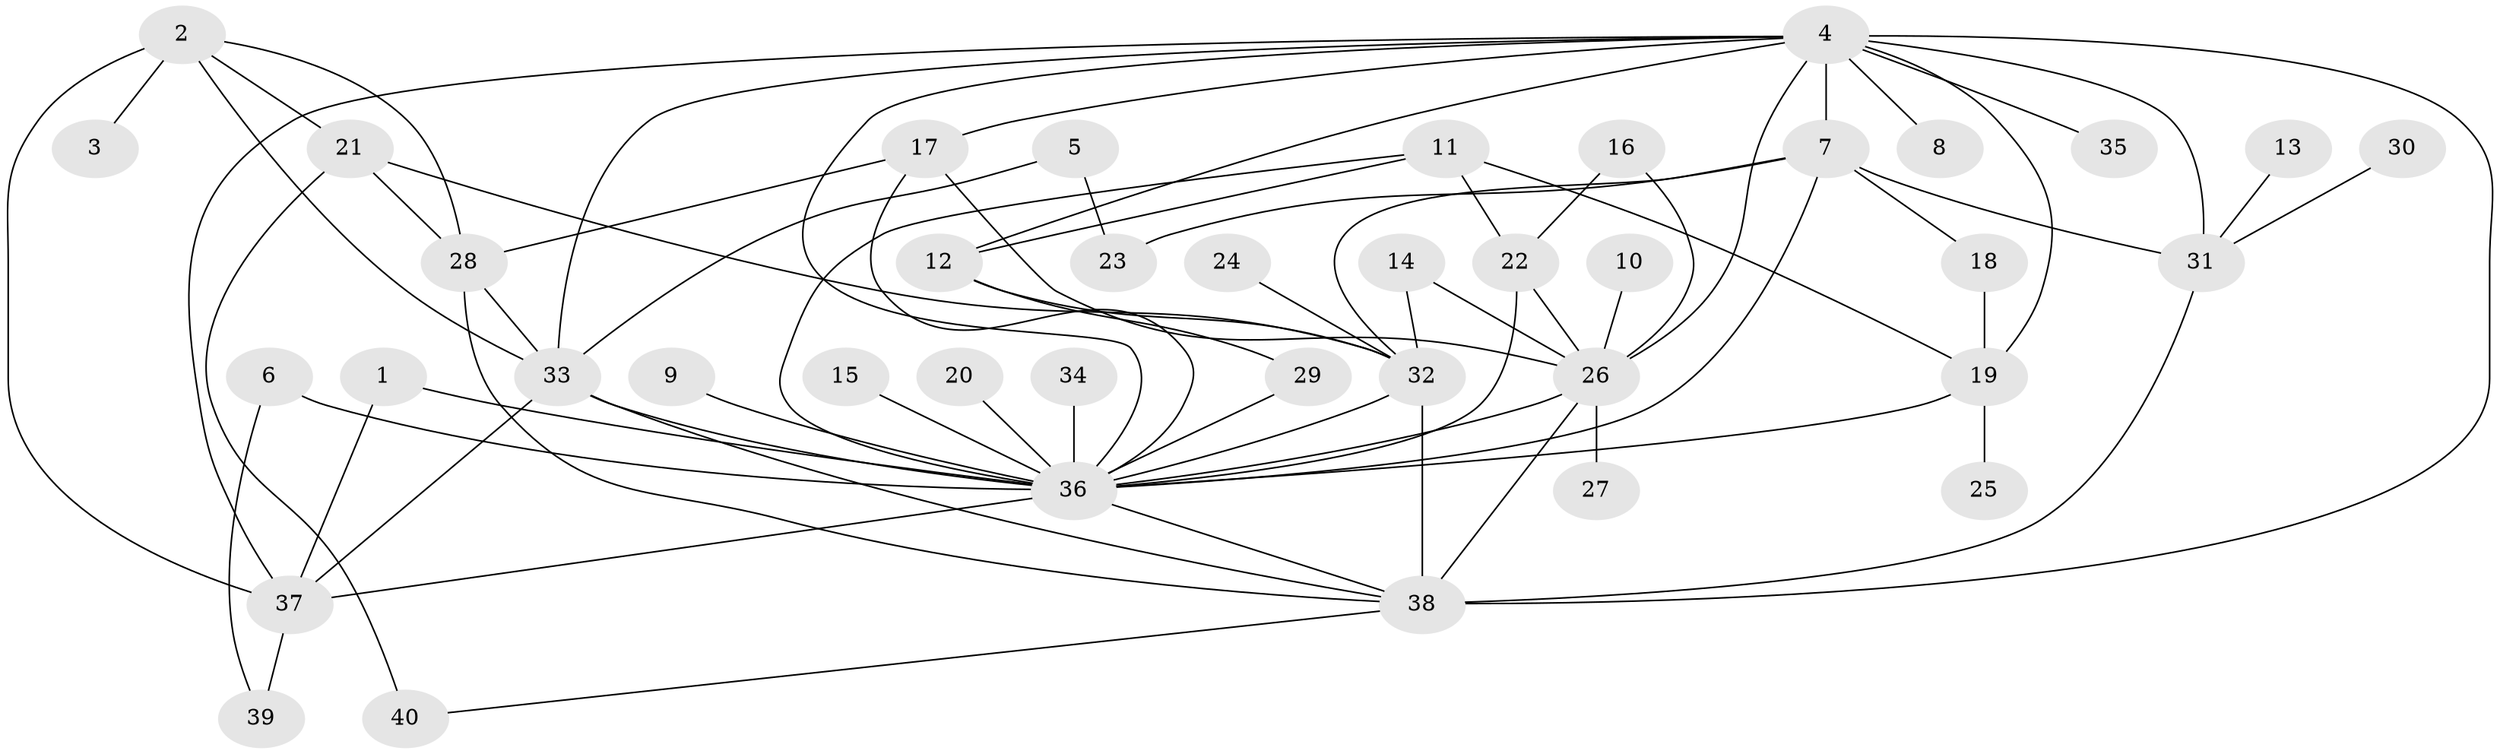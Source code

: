 // original degree distribution, {17: 0.012658227848101266, 12: 0.02531645569620253, 25: 0.012658227848101266, 10: 0.012658227848101266, 2: 0.22784810126582278, 1: 0.43037974683544306, 8: 0.012658227848101266, 6: 0.0379746835443038, 5: 0.02531645569620253, 3: 0.10126582278481013, 7: 0.012658227848101266, 4: 0.0759493670886076, 9: 0.012658227848101266}
// Generated by graph-tools (version 1.1) at 2025/36/03/04/25 23:36:51]
// undirected, 40 vertices, 73 edges
graph export_dot {
  node [color=gray90,style=filled];
  1;
  2;
  3;
  4;
  5;
  6;
  7;
  8;
  9;
  10;
  11;
  12;
  13;
  14;
  15;
  16;
  17;
  18;
  19;
  20;
  21;
  22;
  23;
  24;
  25;
  26;
  27;
  28;
  29;
  30;
  31;
  32;
  33;
  34;
  35;
  36;
  37;
  38;
  39;
  40;
  1 -- 36 [weight=1.0];
  1 -- 37 [weight=1.0];
  2 -- 3 [weight=1.0];
  2 -- 21 [weight=1.0];
  2 -- 28 [weight=1.0];
  2 -- 33 [weight=1.0];
  2 -- 37 [weight=1.0];
  4 -- 7 [weight=1.0];
  4 -- 8 [weight=1.0];
  4 -- 12 [weight=1.0];
  4 -- 17 [weight=1.0];
  4 -- 19 [weight=1.0];
  4 -- 26 [weight=1.0];
  4 -- 31 [weight=2.0];
  4 -- 33 [weight=1.0];
  4 -- 35 [weight=1.0];
  4 -- 36 [weight=1.0];
  4 -- 37 [weight=1.0];
  4 -- 38 [weight=1.0];
  5 -- 23 [weight=1.0];
  5 -- 33 [weight=1.0];
  6 -- 36 [weight=1.0];
  6 -- 39 [weight=1.0];
  7 -- 18 [weight=1.0];
  7 -- 23 [weight=1.0];
  7 -- 31 [weight=1.0];
  7 -- 32 [weight=1.0];
  7 -- 36 [weight=1.0];
  9 -- 36 [weight=1.0];
  10 -- 26 [weight=1.0];
  11 -- 12 [weight=1.0];
  11 -- 19 [weight=1.0];
  11 -- 22 [weight=1.0];
  11 -- 36 [weight=1.0];
  12 -- 29 [weight=1.0];
  12 -- 32 [weight=1.0];
  13 -- 31 [weight=1.0];
  14 -- 26 [weight=1.0];
  14 -- 32 [weight=1.0];
  15 -- 36 [weight=1.0];
  16 -- 22 [weight=1.0];
  16 -- 26 [weight=1.0];
  17 -- 26 [weight=1.0];
  17 -- 28 [weight=1.0];
  17 -- 36 [weight=1.0];
  18 -- 19 [weight=1.0];
  19 -- 25 [weight=1.0];
  19 -- 36 [weight=1.0];
  20 -- 36 [weight=1.0];
  21 -- 28 [weight=1.0];
  21 -- 32 [weight=1.0];
  21 -- 40 [weight=1.0];
  22 -- 26 [weight=1.0];
  22 -- 36 [weight=1.0];
  24 -- 32 [weight=1.0];
  26 -- 27 [weight=1.0];
  26 -- 36 [weight=1.0];
  26 -- 38 [weight=1.0];
  28 -- 33 [weight=1.0];
  28 -- 38 [weight=1.0];
  29 -- 36 [weight=1.0];
  30 -- 31 [weight=1.0];
  31 -- 38 [weight=2.0];
  32 -- 36 [weight=1.0];
  32 -- 38 [weight=1.0];
  33 -- 36 [weight=1.0];
  33 -- 37 [weight=1.0];
  33 -- 38 [weight=1.0];
  34 -- 36 [weight=1.0];
  36 -- 37 [weight=2.0];
  36 -- 38 [weight=1.0];
  37 -- 39 [weight=1.0];
  38 -- 40 [weight=1.0];
}
